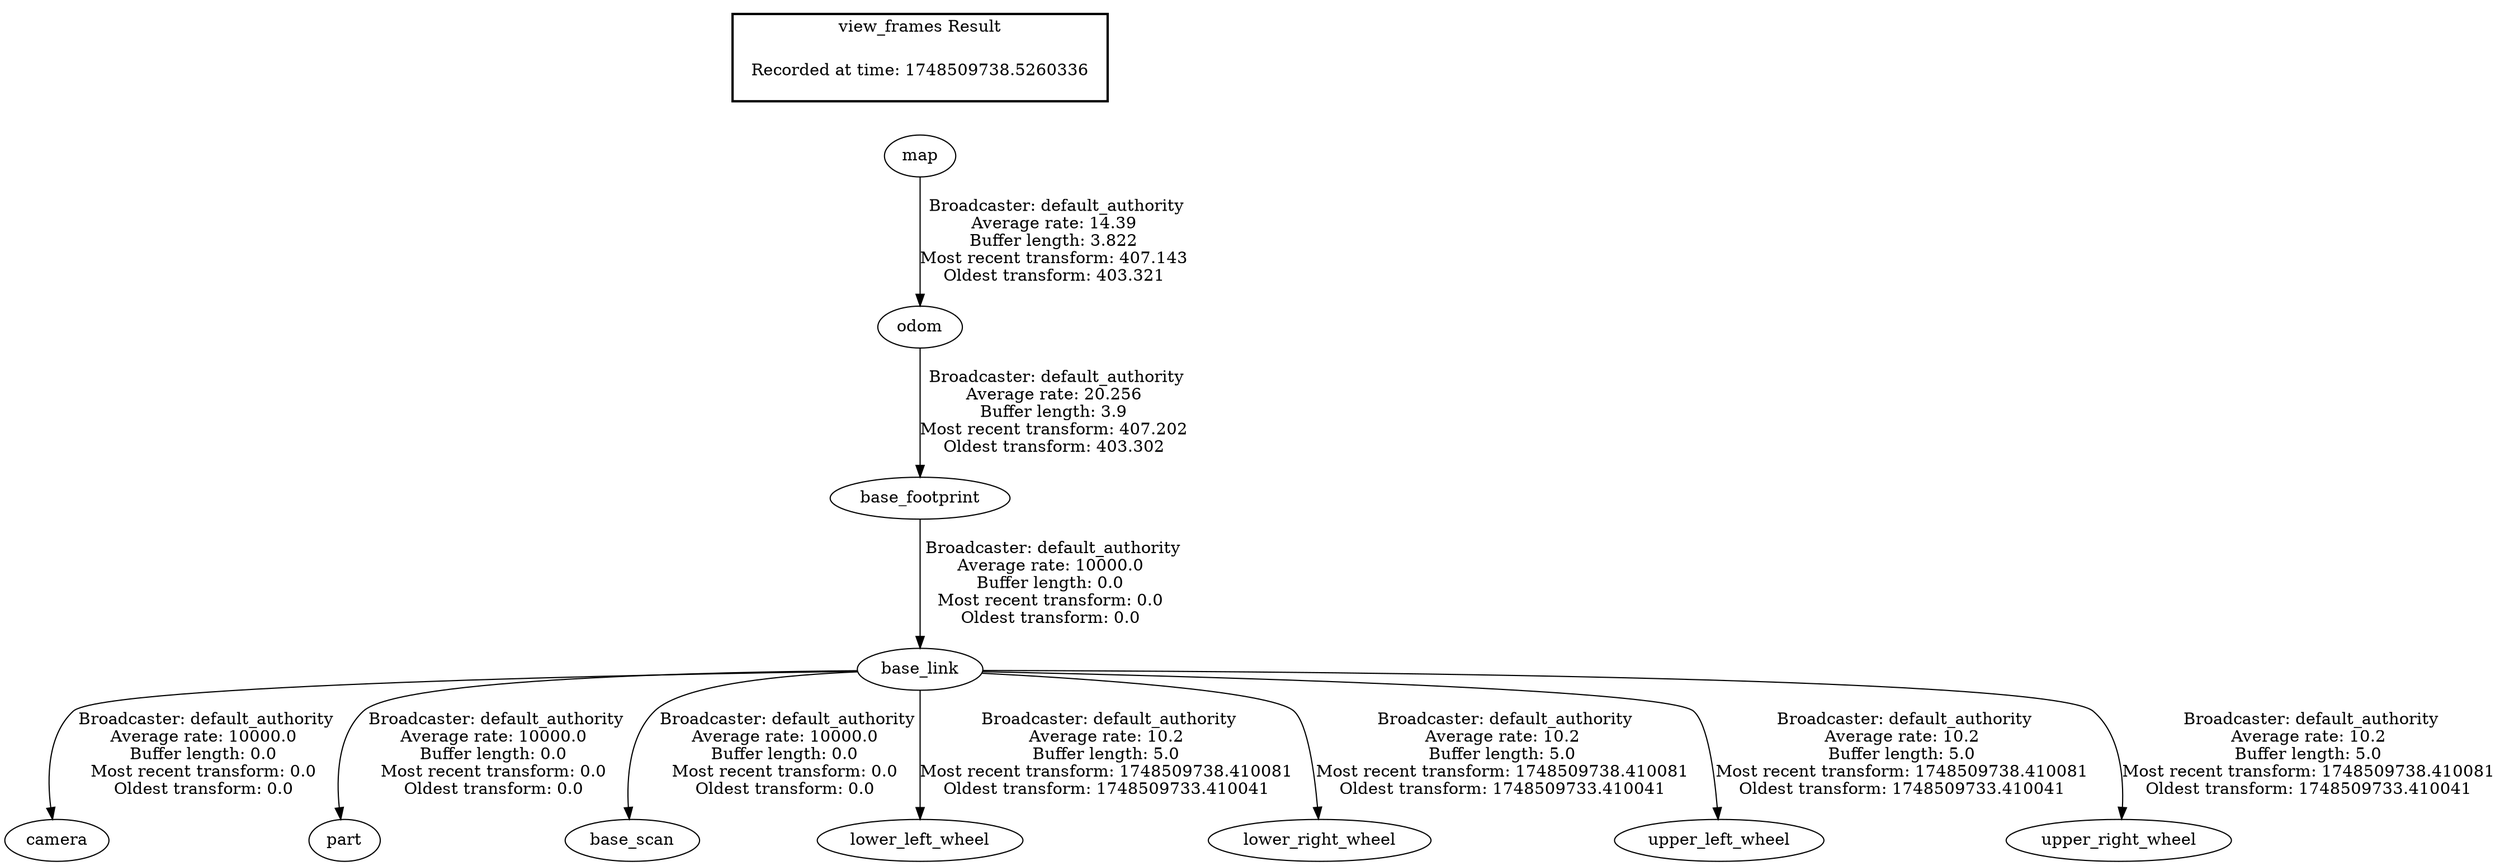 digraph G {
"odom" -> "base_footprint"[label=" Broadcaster: default_authority\nAverage rate: 20.256\nBuffer length: 3.9\nMost recent transform: 407.202\nOldest transform: 403.302\n"];
"map" -> "odom"[label=" Broadcaster: default_authority\nAverage rate: 14.39\nBuffer length: 3.822\nMost recent transform: 407.143\nOldest transform: 403.321\n"];
"base_footprint" -> "base_link"[label=" Broadcaster: default_authority\nAverage rate: 10000.0\nBuffer length: 0.0\nMost recent transform: 0.0\nOldest transform: 0.0\n"];
"base_link" -> "camera"[label=" Broadcaster: default_authority\nAverage rate: 10000.0\nBuffer length: 0.0\nMost recent transform: 0.0\nOldest transform: 0.0\n"];
"base_link" -> "part"[label=" Broadcaster: default_authority\nAverage rate: 10000.0\nBuffer length: 0.0\nMost recent transform: 0.0\nOldest transform: 0.0\n"];
"base_link" -> "base_scan"[label=" Broadcaster: default_authority\nAverage rate: 10000.0\nBuffer length: 0.0\nMost recent transform: 0.0\nOldest transform: 0.0\n"];
"base_link" -> "lower_left_wheel"[label=" Broadcaster: default_authority\nAverage rate: 10.2\nBuffer length: 5.0\nMost recent transform: 1748509738.410081\nOldest transform: 1748509733.410041\n"];
"base_link" -> "lower_right_wheel"[label=" Broadcaster: default_authority\nAverage rate: 10.2\nBuffer length: 5.0\nMost recent transform: 1748509738.410081\nOldest transform: 1748509733.410041\n"];
"base_link" -> "upper_left_wheel"[label=" Broadcaster: default_authority\nAverage rate: 10.2\nBuffer length: 5.0\nMost recent transform: 1748509738.410081\nOldest transform: 1748509733.410041\n"];
"base_link" -> "upper_right_wheel"[label=" Broadcaster: default_authority\nAverage rate: 10.2\nBuffer length: 5.0\nMost recent transform: 1748509738.410081\nOldest transform: 1748509733.410041\n"];
edge [style=invis];
 subgraph cluster_legend { style=bold; color=black; label ="view_frames Result";
"Recorded at time: 1748509738.5260336"[ shape=plaintext ] ;
}->"map";
}